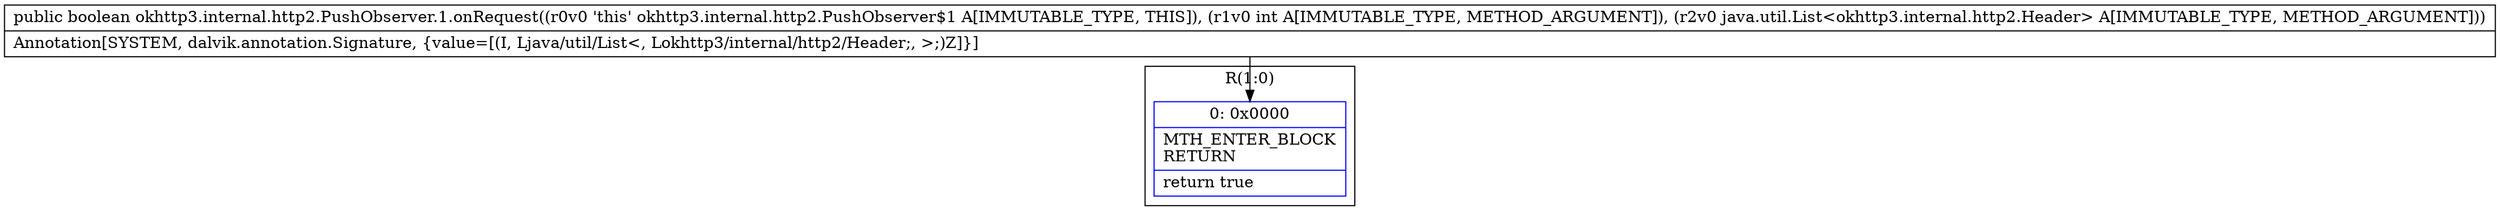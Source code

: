 digraph "CFG forokhttp3.internal.http2.PushObserver.1.onRequest(ILjava\/util\/List;)Z" {
subgraph cluster_Region_1141610584 {
label = "R(1:0)";
node [shape=record,color=blue];
Node_0 [shape=record,label="{0\:\ 0x0000|MTH_ENTER_BLOCK\lRETURN\l|return true\l}"];
}
MethodNode[shape=record,label="{public boolean okhttp3.internal.http2.PushObserver.1.onRequest((r0v0 'this' okhttp3.internal.http2.PushObserver$1 A[IMMUTABLE_TYPE, THIS]), (r1v0 int A[IMMUTABLE_TYPE, METHOD_ARGUMENT]), (r2v0 java.util.List\<okhttp3.internal.http2.Header\> A[IMMUTABLE_TYPE, METHOD_ARGUMENT]))  | Annotation[SYSTEM, dalvik.annotation.Signature, \{value=[(I, Ljava\/util\/List\<, Lokhttp3\/internal\/http2\/Header;, \>;)Z]\}]\l}"];
MethodNode -> Node_0;
}


